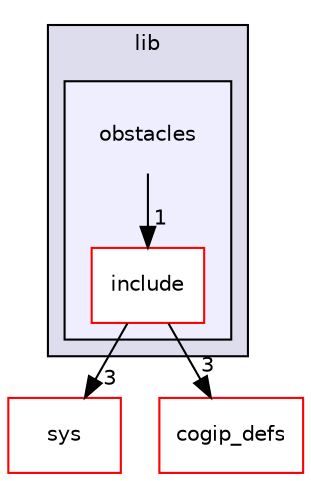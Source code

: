 digraph "lib/obstacles" {
  bgcolor=transparent;
  compound=true
  node [ fontsize="10", fontname="Helvetica"];
  edge [ labelfontsize="10", labelfontname="Helvetica"];
  subgraph clusterdir_97aefd0d527b934f1d99a682da8fe6a9 {
    graph [ bgcolor="#ddddee", pencolor="black", label="lib" fontname="Helvetica", fontsize="10", URL="dir_97aefd0d527b934f1d99a682da8fe6a9.html"]
  subgraph clusterdir_3a1b00efe16e6df3097111601d3773bb {
    graph [ bgcolor="#eeeeff", pencolor="black", label="" URL="dir_3a1b00efe16e6df3097111601d3773bb.html"];
    dir_3a1b00efe16e6df3097111601d3773bb [shape=plaintext label="obstacles"];
    dir_bf7f9e32951bd82ab92ae7d6f94847de [shape=box label="include" color="red" fillcolor="white" style="filled" URL="dir_bf7f9e32951bd82ab92ae7d6f94847de.html"];
  }
  }
  dir_a408b6d3a4a484720bc3ecfeac8947e3 [shape=box label="sys" color="red" URL="dir_a408b6d3a4a484720bc3ecfeac8947e3.html"];
  dir_0c3eddcb6e07b193326c2c00e3955a2a [shape=box label="cogip_defs" color="red" URL="dir_0c3eddcb6e07b193326c2c00e3955a2a.html"];
  dir_3a1b00efe16e6df3097111601d3773bb->dir_bf7f9e32951bd82ab92ae7d6f94847de [headlabel="1", labeldistance=1.5 headhref="dir_000029_000030.html"];
  dir_bf7f9e32951bd82ab92ae7d6f94847de->dir_a408b6d3a4a484720bc3ecfeac8947e3 [headlabel="3", labeldistance=1.5 headhref="dir_000030_000008.html"];
  dir_bf7f9e32951bd82ab92ae7d6f94847de->dir_0c3eddcb6e07b193326c2c00e3955a2a [headlabel="3", labeldistance=1.5 headhref="dir_000030_000005.html"];
}
